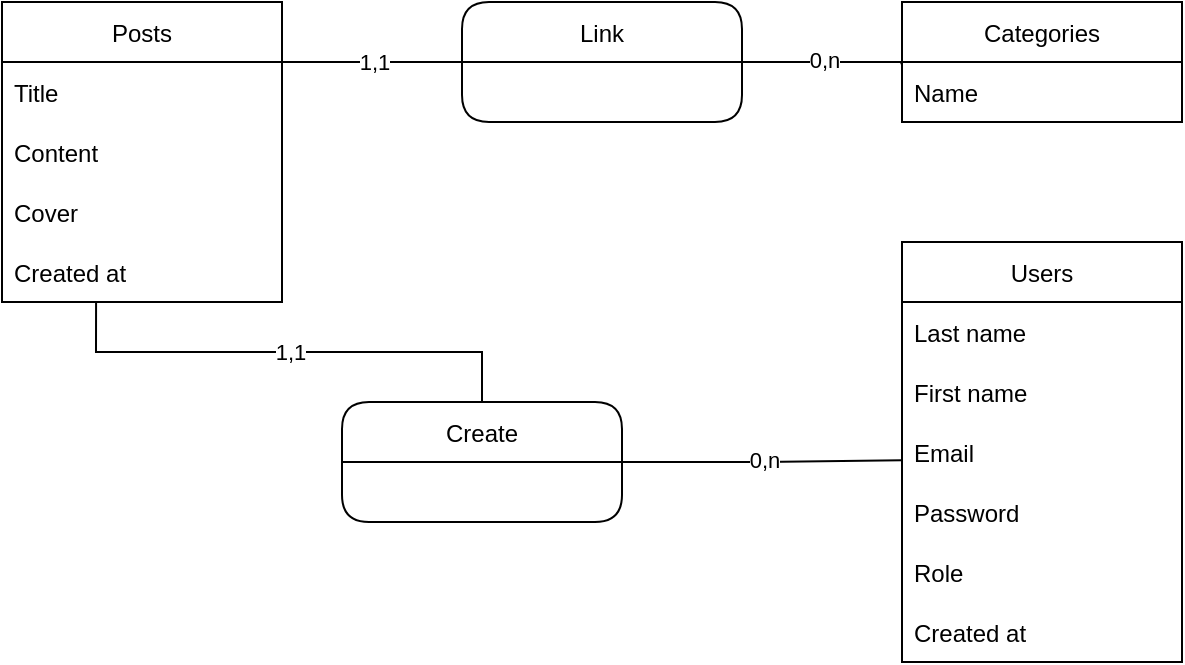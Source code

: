 <mxfile version="17.4.6" type="device" pages="2"><diagram id="5TcWPDtXNmNuaMlyX6FZ" name="MCD"><mxGraphModel dx="751" dy="432" grid="1" gridSize="10" guides="1" tooltips="1" connect="1" arrows="1" fold="1" page="0" pageScale="1" pageWidth="827" pageHeight="1169" math="0" shadow="0"><root><mxCell id="0"/><mxCell id="1" parent="0"/><mxCell id="1kPAIlu5baHPkkFdK9pt-1" value="Posts" style="swimlane;fontStyle=0;childLayout=stackLayout;horizontal=1;startSize=30;horizontalStack=0;resizeParent=1;resizeParentMax=0;resizeLast=0;collapsible=1;marginBottom=0;" vertex="1" parent="1"><mxGeometry x="130" y="120" width="140" height="150" as="geometry"/></mxCell><mxCell id="1kPAIlu5baHPkkFdK9pt-2" value="Title" style="text;strokeColor=none;fillColor=none;align=left;verticalAlign=middle;spacingLeft=4;spacingRight=4;overflow=hidden;points=[[0,0.5],[1,0.5]];portConstraint=eastwest;rotatable=0;" vertex="1" parent="1kPAIlu5baHPkkFdK9pt-1"><mxGeometry y="30" width="140" height="30" as="geometry"/></mxCell><mxCell id="1kPAIlu5baHPkkFdK9pt-3" value="Content" style="text;strokeColor=none;fillColor=none;align=left;verticalAlign=middle;spacingLeft=4;spacingRight=4;overflow=hidden;points=[[0,0.5],[1,0.5]];portConstraint=eastwest;rotatable=0;" vertex="1" parent="1kPAIlu5baHPkkFdK9pt-1"><mxGeometry y="60" width="140" height="30" as="geometry"/></mxCell><mxCell id="1kPAIlu5baHPkkFdK9pt-4" value="Cover" style="text;strokeColor=none;fillColor=none;align=left;verticalAlign=middle;spacingLeft=4;spacingRight=4;overflow=hidden;points=[[0,0.5],[1,0.5]];portConstraint=eastwest;rotatable=0;" vertex="1" parent="1kPAIlu5baHPkkFdK9pt-1"><mxGeometry y="90" width="140" height="30" as="geometry"/></mxCell><mxCell id="1kPAIlu5baHPkkFdK9pt-5" value="Created at" style="text;strokeColor=none;fillColor=none;align=left;verticalAlign=middle;spacingLeft=4;spacingRight=4;overflow=hidden;points=[[0,0.5],[1,0.5]];portConstraint=eastwest;rotatable=0;" vertex="1" parent="1kPAIlu5baHPkkFdK9pt-1"><mxGeometry y="120" width="140" height="30" as="geometry"/></mxCell><mxCell id="1kPAIlu5baHPkkFdK9pt-6" value="Categories" style="swimlane;fontStyle=0;childLayout=stackLayout;horizontal=1;startSize=30;horizontalStack=0;resizeParent=1;resizeParentMax=0;resizeLast=0;collapsible=1;marginBottom=0;" vertex="1" parent="1"><mxGeometry x="580" y="120" width="140" height="60" as="geometry"/></mxCell><mxCell id="1kPAIlu5baHPkkFdK9pt-7" value="Name" style="text;strokeColor=none;fillColor=none;align=left;verticalAlign=middle;spacingLeft=4;spacingRight=4;overflow=hidden;points=[[0,0.5],[1,0.5]];portConstraint=eastwest;rotatable=0;" vertex="1" parent="1kPAIlu5baHPkkFdK9pt-6"><mxGeometry y="30" width="140" height="30" as="geometry"/></mxCell><mxCell id="1kPAIlu5baHPkkFdK9pt-10" value="Users" style="swimlane;fontStyle=0;childLayout=stackLayout;horizontal=1;startSize=30;horizontalStack=0;resizeParent=1;resizeParentMax=0;resizeLast=0;collapsible=1;marginBottom=0;" vertex="1" parent="1"><mxGeometry x="580" y="240" width="140" height="210" as="geometry"/></mxCell><mxCell id="1kPAIlu5baHPkkFdK9pt-11" value="Last name" style="text;strokeColor=none;fillColor=none;align=left;verticalAlign=middle;spacingLeft=4;spacingRight=4;overflow=hidden;points=[[0,0.5],[1,0.5]];portConstraint=eastwest;rotatable=0;" vertex="1" parent="1kPAIlu5baHPkkFdK9pt-10"><mxGeometry y="30" width="140" height="30" as="geometry"/></mxCell><mxCell id="1kPAIlu5baHPkkFdK9pt-12" value="First name" style="text;strokeColor=none;fillColor=none;align=left;verticalAlign=middle;spacingLeft=4;spacingRight=4;overflow=hidden;points=[[0,0.5],[1,0.5]];portConstraint=eastwest;rotatable=0;" vertex="1" parent="1kPAIlu5baHPkkFdK9pt-10"><mxGeometry y="60" width="140" height="30" as="geometry"/></mxCell><mxCell id="1kPAIlu5baHPkkFdK9pt-13" value="Email" style="text;strokeColor=none;fillColor=none;align=left;verticalAlign=middle;spacingLeft=4;spacingRight=4;overflow=hidden;points=[[0,0.5],[1,0.5]];portConstraint=eastwest;rotatable=0;" vertex="1" parent="1kPAIlu5baHPkkFdK9pt-10"><mxGeometry y="90" width="140" height="30" as="geometry"/></mxCell><mxCell id="1kPAIlu5baHPkkFdK9pt-14" value="Password" style="text;strokeColor=none;fillColor=none;align=left;verticalAlign=middle;spacingLeft=4;spacingRight=4;overflow=hidden;points=[[0,0.5],[1,0.5]];portConstraint=eastwest;rotatable=0;" vertex="1" parent="1kPAIlu5baHPkkFdK9pt-10"><mxGeometry y="120" width="140" height="30" as="geometry"/></mxCell><mxCell id="1kPAIlu5baHPkkFdK9pt-15" value="Role" style="text;strokeColor=none;fillColor=none;align=left;verticalAlign=middle;spacingLeft=4;spacingRight=4;overflow=hidden;points=[[0,0.5],[1,0.5]];portConstraint=eastwest;rotatable=0;" vertex="1" parent="1kPAIlu5baHPkkFdK9pt-10"><mxGeometry y="150" width="140" height="30" as="geometry"/></mxCell><mxCell id="1kPAIlu5baHPkkFdK9pt-16" value="Created at" style="text;strokeColor=none;fillColor=none;align=left;verticalAlign=middle;spacingLeft=4;spacingRight=4;overflow=hidden;points=[[0,0.5],[1,0.5]];portConstraint=eastwest;rotatable=0;" vertex="1" parent="1kPAIlu5baHPkkFdK9pt-10"><mxGeometry y="180" width="140" height="30" as="geometry"/></mxCell><mxCell id="1kPAIlu5baHPkkFdK9pt-21" style="edgeStyle=orthogonalEdgeStyle;rounded=0;orthogonalLoop=1;jettySize=auto;html=1;entryX=0.001;entryY=0.638;entryDx=0;entryDy=0;entryPerimeter=0;endArrow=none;endFill=0;" edge="1" parent="1" source="1kPAIlu5baHPkkFdK9pt-17" target="1kPAIlu5baHPkkFdK9pt-13"><mxGeometry relative="1" as="geometry"/></mxCell><mxCell id="1kPAIlu5baHPkkFdK9pt-26" value="0,n" style="edgeLabel;html=1;align=center;verticalAlign=middle;resizable=0;points=[];" vertex="1" connectable="0" parent="1kPAIlu5baHPkkFdK9pt-21"><mxGeometry x="0.014" y="1" relative="1" as="geometry"><mxPoint y="1" as="offset"/></mxGeometry></mxCell><mxCell id="1kPAIlu5baHPkkFdK9pt-22" value="1,1" style="edgeStyle=orthogonalEdgeStyle;rounded=0;orthogonalLoop=1;jettySize=auto;html=1;entryX=0.336;entryY=0.995;entryDx=0;entryDy=0;entryPerimeter=0;endArrow=none;endFill=0;" edge="1" parent="1" source="1kPAIlu5baHPkkFdK9pt-17" target="1kPAIlu5baHPkkFdK9pt-5"><mxGeometry relative="1" as="geometry"/></mxCell><mxCell id="1kPAIlu5baHPkkFdK9pt-17" value="Create" style="swimlane;fontStyle=0;childLayout=stackLayout;horizontal=1;startSize=30;horizontalStack=0;resizeParent=1;resizeParentMax=0;resizeLast=0;collapsible=1;marginBottom=0;rounded=1;" vertex="1" parent="1"><mxGeometry x="300" y="320" width="140" height="60" as="geometry"/></mxCell><mxCell id="1kPAIlu5baHPkkFdK9pt-24" style="edgeStyle=orthogonalEdgeStyle;rounded=0;orthogonalLoop=1;jettySize=auto;html=1;entryX=-0.002;entryY=0.038;entryDx=0;entryDy=0;entryPerimeter=0;endArrow=none;endFill=0;" edge="1" parent="1" source="1kPAIlu5baHPkkFdK9pt-23" target="1kPAIlu5baHPkkFdK9pt-7"><mxGeometry relative="1" as="geometry"><Array as="points"><mxPoint x="580" y="150"/></Array></mxGeometry></mxCell><mxCell id="1kPAIlu5baHPkkFdK9pt-28" value="0,n" style="edgeLabel;html=1;align=center;verticalAlign=middle;resizable=0;points=[];" vertex="1" connectable="0" parent="1kPAIlu5baHPkkFdK9pt-24"><mxGeometry x="0.017" y="1" relative="1" as="geometry"><mxPoint as="offset"/></mxGeometry></mxCell><mxCell id="1kPAIlu5baHPkkFdK9pt-25" style="edgeStyle=orthogonalEdgeStyle;rounded=0;orthogonalLoop=1;jettySize=auto;html=1;entryX=1;entryY=0.102;entryDx=0;entryDy=0;entryPerimeter=0;endArrow=none;endFill=0;" edge="1" parent="1" source="1kPAIlu5baHPkkFdK9pt-23" target="1kPAIlu5baHPkkFdK9pt-2"><mxGeometry relative="1" as="geometry"><Array as="points"><mxPoint x="270" y="150"/></Array></mxGeometry></mxCell><mxCell id="1kPAIlu5baHPkkFdK9pt-27" value="1,1" style="edgeLabel;html=1;align=center;verticalAlign=middle;resizable=0;points=[];" vertex="1" connectable="0" parent="1kPAIlu5baHPkkFdK9pt-25"><mxGeometry x="-0.051" relative="1" as="geometry"><mxPoint as="offset"/></mxGeometry></mxCell><mxCell id="1kPAIlu5baHPkkFdK9pt-23" value="Link" style="swimlane;fontStyle=0;childLayout=stackLayout;horizontal=1;startSize=30;horizontalStack=0;resizeParent=1;resizeParentMax=0;resizeLast=0;collapsible=1;marginBottom=0;rounded=1;" vertex="1" parent="1"><mxGeometry x="360" y="120" width="140" height="60" as="geometry"/></mxCell></root></mxGraphModel></diagram><diagram id="A7bxMjduSd1D_-vJF0Hv" name="MLD"><mxGraphModel dx="1079" dy="379" grid="1" gridSize="10" guides="1" tooltips="1" connect="1" arrows="1" fold="1" page="0" pageScale="1" pageWidth="827" pageHeight="1169" math="0" shadow="0"><root><mxCell id="0"/><mxCell id="1" parent="0"/><mxCell id="BXKYi1k8OZKnbrAHVMLO-1" value="posts" style="swimlane;fontStyle=0;childLayout=stackLayout;horizontal=1;startSize=30;horizontalStack=0;resizeParent=1;resizeParentMax=0;resizeLast=0;collapsible=1;marginBottom=0;" vertex="1" parent="1"><mxGeometry x="-40" width="140" height="240" as="geometry"/></mxCell><mxCell id="BXKYi1k8OZKnbrAHVMLO-2" value="id INT (pk)" style="text;strokeColor=#d6b656;fillColor=#fff2cc;align=left;verticalAlign=middle;spacingLeft=4;spacingRight=4;overflow=hidden;points=[[0,0.5],[1,0.5]];portConstraint=eastwest;rotatable=0;" vertex="1" parent="BXKYi1k8OZKnbrAHVMLO-1"><mxGeometry y="30" width="140" height="30" as="geometry"/></mxCell><mxCell id="BXKYi1k8OZKnbrAHVMLO-3" value="user_id INT (fk)" style="text;strokeColor=#b85450;fillColor=#f8cecc;align=left;verticalAlign=middle;spacingLeft=4;spacingRight=4;overflow=hidden;points=[[0,0.5],[1,0.5]];portConstraint=eastwest;rotatable=0;" vertex="1" parent="BXKYi1k8OZKnbrAHVMLO-1"><mxGeometry y="60" width="140" height="30" as="geometry"/></mxCell><mxCell id="BXKYi1k8OZKnbrAHVMLO-4" value="category_id INT (fk)" style="text;strokeColor=#b85450;fillColor=#f8cecc;align=left;verticalAlign=middle;spacingLeft=4;spacingRight=4;overflow=hidden;points=[[0,0.5],[1,0.5]];portConstraint=eastwest;rotatable=0;" vertex="1" parent="BXKYi1k8OZKnbrAHVMLO-1"><mxGeometry y="90" width="140" height="30" as="geometry"/></mxCell><mxCell id="BXKYi1k8OZKnbrAHVMLO-5" value="title VARCHAR (50)" style="text;strokeColor=none;fillColor=none;align=left;verticalAlign=middle;spacingLeft=4;spacingRight=4;overflow=hidden;points=[[0,0.5],[1,0.5]];portConstraint=eastwest;rotatable=0;" vertex="1" parent="BXKYi1k8OZKnbrAHVMLO-1"><mxGeometry y="120" width="140" height="30" as="geometry"/></mxCell><mxCell id="BXKYi1k8OZKnbrAHVMLO-6" value="content TEXT" style="text;strokeColor=none;fillColor=none;align=left;verticalAlign=middle;spacingLeft=4;spacingRight=4;overflow=hidden;points=[[0,0.5],[1,0.5]];portConstraint=eastwest;rotatable=0;" vertex="1" parent="BXKYi1k8OZKnbrAHVMLO-1"><mxGeometry y="150" width="140" height="30" as="geometry"/></mxCell><mxCell id="1t0xIrqRuxDAfaQ3HXhd-1" value="cover VARCHAR(150)" style="text;strokeColor=none;fillColor=none;align=left;verticalAlign=middle;spacingLeft=4;spacingRight=4;overflow=hidden;points=[[0,0.5],[1,0.5]];portConstraint=eastwest;rotatable=0;" vertex="1" parent="BXKYi1k8OZKnbrAHVMLO-1"><mxGeometry y="180" width="140" height="30" as="geometry"/></mxCell><mxCell id="1t0xIrqRuxDAfaQ3HXhd-2" value="created_at DATE" style="text;strokeColor=none;fillColor=none;align=left;verticalAlign=middle;spacingLeft=4;spacingRight=4;overflow=hidden;points=[[0,0.5],[1,0.5]];portConstraint=eastwest;rotatable=0;" vertex="1" parent="BXKYi1k8OZKnbrAHVMLO-1"><mxGeometry y="210" width="140" height="30" as="geometry"/></mxCell><mxCell id="1t0xIrqRuxDAfaQ3HXhd-3" value="categories" style="swimlane;fontStyle=0;childLayout=stackLayout;horizontal=1;startSize=30;horizontalStack=0;resizeParent=1;resizeParentMax=0;resizeLast=0;collapsible=1;marginBottom=0;" vertex="1" parent="1"><mxGeometry x="280" y="280" width="160" height="90" as="geometry"/></mxCell><mxCell id="1t0xIrqRuxDAfaQ3HXhd-4" value="id INT (pk)" style="text;strokeColor=#d6b656;fillColor=#fff2cc;align=left;verticalAlign=middle;spacingLeft=4;spacingRight=4;overflow=hidden;points=[[0,0.5],[1,0.5]];portConstraint=eastwest;rotatable=0;" vertex="1" parent="1t0xIrqRuxDAfaQ3HXhd-3"><mxGeometry y="30" width="160" height="30" as="geometry"/></mxCell><mxCell id="1t0xIrqRuxDAfaQ3HXhd-7" value="name VARCHAR (150)" style="text;strokeColor=none;fillColor=none;align=left;verticalAlign=middle;spacingLeft=4;spacingRight=4;overflow=hidden;points=[[0,0.5],[1,0.5]];portConstraint=eastwest;rotatable=0;" vertex="1" parent="1t0xIrqRuxDAfaQ3HXhd-3"><mxGeometry y="60" width="160" height="30" as="geometry"/></mxCell><mxCell id="1t0xIrqRuxDAfaQ3HXhd-11" value="users" style="swimlane;fontStyle=0;childLayout=stackLayout;horizontal=1;startSize=30;horizontalStack=0;resizeParent=1;resizeParentMax=0;resizeLast=0;collapsible=1;marginBottom=0;" vertex="1" parent="1"><mxGeometry x="280" width="160" height="240" as="geometry"/></mxCell><mxCell id="1t0xIrqRuxDAfaQ3HXhd-12" value="id INT (pk)" style="text;strokeColor=#d6b656;fillColor=#fff2cc;align=left;verticalAlign=middle;spacingLeft=4;spacingRight=4;overflow=hidden;points=[[0,0.5],[1,0.5]];portConstraint=eastwest;rotatable=0;" vertex="1" parent="1t0xIrqRuxDAfaQ3HXhd-11"><mxGeometry y="30" width="160" height="30" as="geometry"/></mxCell><mxCell id="1t0xIrqRuxDAfaQ3HXhd-15" value="lastname VARCHAR (30)" style="text;strokeColor=none;fillColor=none;align=left;verticalAlign=middle;spacingLeft=4;spacingRight=4;overflow=hidden;points=[[0,0.5],[1,0.5]];portConstraint=eastwest;rotatable=0;" vertex="1" parent="1t0xIrqRuxDAfaQ3HXhd-11"><mxGeometry y="60" width="160" height="30" as="geometry"/></mxCell><mxCell id="1t0xIrqRuxDAfaQ3HXhd-16" value="firstname VARCHAR(30)" style="text;strokeColor=none;fillColor=none;align=left;verticalAlign=middle;spacingLeft=4;spacingRight=4;overflow=hidden;points=[[0,0.5],[1,0.5]];portConstraint=eastwest;rotatable=0;" vertex="1" parent="1t0xIrqRuxDAfaQ3HXhd-11"><mxGeometry y="90" width="160" height="30" as="geometry"/></mxCell><mxCell id="1t0xIrqRuxDAfaQ3HXhd-17" value="email VARCHAR(120)" style="text;strokeColor=none;fillColor=none;align=left;verticalAlign=middle;spacingLeft=4;spacingRight=4;overflow=hidden;points=[[0,0.5],[1,0.5]];portConstraint=eastwest;rotatable=0;" vertex="1" parent="1t0xIrqRuxDAfaQ3HXhd-11"><mxGeometry y="120" width="160" height="30" as="geometry"/></mxCell><mxCell id="iNytZ6f7uB-Ar48NxR4O-1" value="password VARCHAR(80)" style="text;strokeColor=none;fillColor=none;align=left;verticalAlign=middle;spacingLeft=4;spacingRight=4;overflow=hidden;points=[[0,0.5],[1,0.5]];portConstraint=eastwest;rotatable=0;" vertex="1" parent="1t0xIrqRuxDAfaQ3HXhd-11"><mxGeometry y="150" width="160" height="30" as="geometry"/></mxCell><mxCell id="iNytZ6f7uB-Ar48NxR4O-2" value="role VARCHAR(20)" style="text;strokeColor=none;fillColor=none;align=left;verticalAlign=middle;spacingLeft=4;spacingRight=4;overflow=hidden;points=[[0,0.5],[1,0.5]];portConstraint=eastwest;rotatable=0;" vertex="1" parent="1t0xIrqRuxDAfaQ3HXhd-11"><mxGeometry y="180" width="160" height="30" as="geometry"/></mxCell><mxCell id="1t0xIrqRuxDAfaQ3HXhd-18" value="created_at DATE" style="text;strokeColor=none;fillColor=none;align=left;verticalAlign=middle;spacingLeft=4;spacingRight=4;overflow=hidden;points=[[0,0.5],[1,0.5]];portConstraint=eastwest;rotatable=0;" vertex="1" parent="1t0xIrqRuxDAfaQ3HXhd-11"><mxGeometry y="210" width="160" height="30" as="geometry"/></mxCell><mxCell id="iNytZ6f7uB-Ar48NxR4O-3" style="edgeStyle=orthogonalEdgeStyle;rounded=0;orthogonalLoop=1;jettySize=auto;html=1;exitX=1;exitY=0.5;exitDx=0;exitDy=0;entryX=0;entryY=0.5;entryDx=0;entryDy=0;endArrow=ERmandOne;endFill=0;startArrow=ERoneToMany;startFill=0;" edge="1" parent="1" source="BXKYi1k8OZKnbrAHVMLO-4" target="1t0xIrqRuxDAfaQ3HXhd-4"><mxGeometry relative="1" as="geometry"/></mxCell><mxCell id="iNytZ6f7uB-Ar48NxR4O-4" style="edgeStyle=orthogonalEdgeStyle;rounded=0;orthogonalLoop=1;jettySize=auto;html=1;exitX=1;exitY=0.5;exitDx=0;exitDy=0;entryX=0;entryY=0.5;entryDx=0;entryDy=0;startArrow=ERoneToMany;startFill=0;endArrow=ERmandOne;endFill=0;" edge="1" parent="1" source="BXKYi1k8OZKnbrAHVMLO-3" target="1t0xIrqRuxDAfaQ3HXhd-12"><mxGeometry relative="1" as="geometry"/></mxCell></root></mxGraphModel></diagram></mxfile>